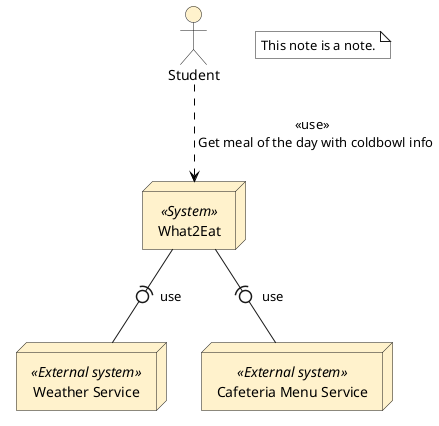 @startuml sw@rt_simple_what2eat

:Student: as s #fff2cc
node "What2Eat" << System >> as e #fff2cc
node "Weather Service" << External system >> as w #fff2cc
node "Cafeteria Menu Service" << External system >> as c #fff2cc

s --> e  #black;line.dashed;:<<use>> \n Get meal of the day with coldbowl info 
e -(0- w: use
e -(0- c: use


note "This note is a note." as n #ffffff
@enduml